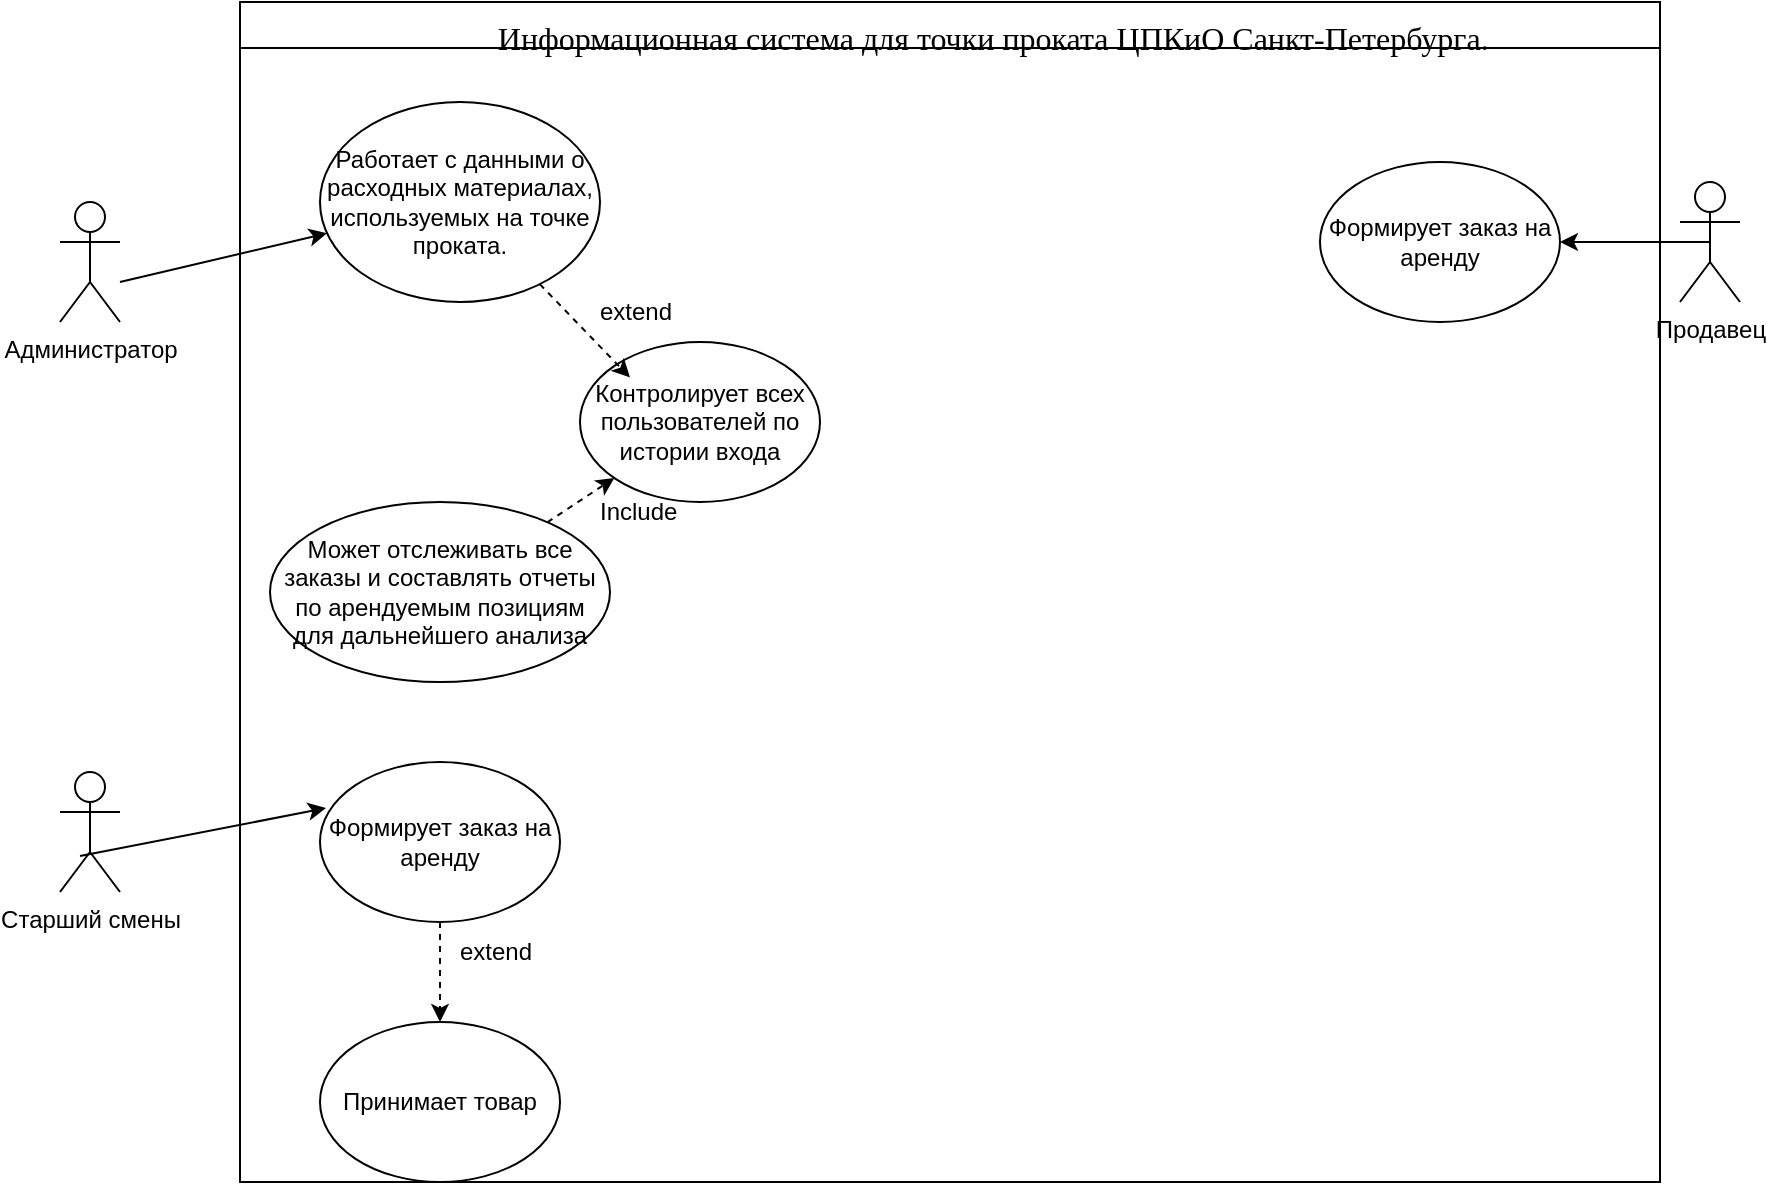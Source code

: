 <mxfile version="24.7.5">
  <diagram name="Страница — 1" id="KLpsNkmg8rh9CQqxTWce">
    <mxGraphModel dx="1941" dy="845" grid="1" gridSize="10" guides="1" tooltips="1" connect="1" arrows="1" fold="1" page="1" pageScale="1" pageWidth="827" pageHeight="1169" math="0" shadow="0">
      <root>
        <mxCell id="0" />
        <mxCell id="1" parent="0" />
        <mxCell id="BFZPNBK2REnB-MUttzsF-2" value="&lt;p style=&quot;line-height: 1px; text-align: left; margin-bottom: 0cm; direction: ltr; background: transparent; font-size: medium; font-weight: 400; text-indent: 1.25cm;&quot; align=&quot;justify&quot;&gt;&lt;font color=&quot;#000000&quot;&gt;&lt;font face=&quot;Times, serif&quot;&gt;Информационная система для точки проката ЦПКиО Санкт-Петербурга.&amp;nbsp;&lt;/font&gt;&lt;/font&gt;&lt;/p&gt;" style="swimlane;whiteSpace=wrap;html=1;" vertex="1" parent="1">
          <mxGeometry x="80" y="140" width="710" height="590" as="geometry" />
        </mxCell>
        <mxCell id="BFZPNBK2REnB-MUttzsF-10" value="Формирует заказ на аренду" style="ellipse;whiteSpace=wrap;html=1;" vertex="1" parent="BFZPNBK2REnB-MUttzsF-2">
          <mxGeometry x="540" y="80" width="120" height="80" as="geometry" />
        </mxCell>
        <mxCell id="BFZPNBK2REnB-MUttzsF-11" value="Формирует заказ на аренду" style="ellipse;whiteSpace=wrap;html=1;" vertex="1" parent="BFZPNBK2REnB-MUttzsF-2">
          <mxGeometry x="40" y="380" width="120" height="80" as="geometry" />
        </mxCell>
        <mxCell id="BFZPNBK2REnB-MUttzsF-12" value="Принимает товар" style="ellipse;whiteSpace=wrap;html=1;" vertex="1" parent="BFZPNBK2REnB-MUttzsF-2">
          <mxGeometry x="40" y="510" width="120" height="80" as="geometry" />
        </mxCell>
        <mxCell id="BFZPNBK2REnB-MUttzsF-13" value="Может отслеживать все заказы и составлять отчеты по арендуемым позициям для дальнейшего анализа" style="ellipse;whiteSpace=wrap;html=1;" vertex="1" parent="BFZPNBK2REnB-MUttzsF-2">
          <mxGeometry x="15" y="250" width="170" height="90" as="geometry" />
        </mxCell>
        <mxCell id="BFZPNBK2REnB-MUttzsF-14" value="Контролирует всех пользователей по истории входа" style="ellipse;whiteSpace=wrap;html=1;" vertex="1" parent="BFZPNBK2REnB-MUttzsF-2">
          <mxGeometry x="170" y="170" width="120" height="80" as="geometry" />
        </mxCell>
        <mxCell id="BFZPNBK2REnB-MUttzsF-15" value="Работает с данными о расходных материалах, используемых на точке проката." style="ellipse;whiteSpace=wrap;html=1;" vertex="1" parent="BFZPNBK2REnB-MUttzsF-2">
          <mxGeometry x="40" y="50" width="140" height="100" as="geometry" />
        </mxCell>
        <mxCell id="BFZPNBK2REnB-MUttzsF-16" value="" style="endArrow=classic;html=1;rounded=0;entryX=0.075;entryY=0.313;entryDx=0;entryDy=0;entryPerimeter=0;dashed=1;" edge="1" parent="BFZPNBK2REnB-MUttzsF-2" source="BFZPNBK2REnB-MUttzsF-15">
          <mxGeometry width="50" height="50" relative="1" as="geometry">
            <mxPoint x="76" y="130.001" as="sourcePoint" />
            <mxPoint x="195" y="187.76" as="targetPoint" />
          </mxGeometry>
        </mxCell>
        <mxCell id="BFZPNBK2REnB-MUttzsF-18" value="" style="endArrow=classic;html=1;rounded=0;dashed=1;" edge="1" parent="BFZPNBK2REnB-MUttzsF-2" source="BFZPNBK2REnB-MUttzsF-13" target="BFZPNBK2REnB-MUttzsF-14">
          <mxGeometry width="50" height="50" relative="1" as="geometry">
            <mxPoint x="61" y="75" as="sourcePoint" />
            <mxPoint x="160" y="157" as="targetPoint" />
          </mxGeometry>
        </mxCell>
        <mxCell id="BFZPNBK2REnB-MUttzsF-20" value="" style="endArrow=classic;html=1;rounded=0;dashed=1;exitX=0.5;exitY=1;exitDx=0;exitDy=0;" edge="1" parent="BFZPNBK2REnB-MUttzsF-2" source="BFZPNBK2REnB-MUttzsF-11" target="BFZPNBK2REnB-MUttzsF-12">
          <mxGeometry width="50" height="50" relative="1" as="geometry">
            <mxPoint x="60" y="433.24" as="sourcePoint" />
            <mxPoint x="105" y="480" as="targetPoint" />
          </mxGeometry>
        </mxCell>
        <mxCell id="BFZPNBK2REnB-MUttzsF-24" value="&lt;p align=&quot;justify&quot; style=&quot;line-height: 100%; text-indent: 1.27cm; margin-bottom: 0cm&quot;&gt;Include&lt;/p&gt;" style="text;whiteSpace=wrap;html=1;" vertex="1" parent="BFZPNBK2REnB-MUttzsF-2">
          <mxGeometry x="130" y="230" width="120" height="60" as="geometry" />
        </mxCell>
        <mxCell id="BFZPNBK2REnB-MUttzsF-25" value="&lt;p align=&quot;justify&quot; style=&quot;line-height: 100%; text-indent: 1.27cm; margin-bottom: 0cm&quot;&gt;extend&lt;/p&gt;" style="text;whiteSpace=wrap;html=1;" vertex="1" parent="BFZPNBK2REnB-MUttzsF-2">
          <mxGeometry x="130" y="130" width="120" height="60" as="geometry" />
        </mxCell>
        <mxCell id="BFZPNBK2REnB-MUttzsF-26" value="&lt;p align=&quot;justify&quot; style=&quot;line-height: 100%; text-indent: 1.27cm; margin-bottom: 0cm&quot;&gt;extend&lt;/p&gt;" style="text;whiteSpace=wrap;html=1;" vertex="1" parent="BFZPNBK2REnB-MUttzsF-2">
          <mxGeometry x="60" y="450" width="120" height="60" as="geometry" />
        </mxCell>
        <mxCell id="BFZPNBK2REnB-MUttzsF-4" value="Администратор" style="shape=umlActor;verticalLabelPosition=bottom;verticalAlign=top;html=1;outlineConnect=0;" vertex="1" parent="1">
          <mxGeometry x="-10" y="240" width="30" height="60" as="geometry" />
        </mxCell>
        <mxCell id="BFZPNBK2REnB-MUttzsF-5" value="Старший смены" style="shape=umlActor;verticalLabelPosition=bottom;verticalAlign=top;html=1;outlineConnect=0;" vertex="1" parent="1">
          <mxGeometry x="-10" y="525" width="30" height="60" as="geometry" />
        </mxCell>
        <mxCell id="BFZPNBK2REnB-MUttzsF-9" value="Продавец" style="shape=umlActor;verticalLabelPosition=bottom;verticalAlign=top;html=1;outlineConnect=0;" vertex="1" parent="1">
          <mxGeometry x="800" y="230" width="30" height="60" as="geometry" />
        </mxCell>
        <mxCell id="BFZPNBK2REnB-MUttzsF-17" value="" style="endArrow=classic;html=1;rounded=0;" edge="1" parent="1" target="BFZPNBK2REnB-MUttzsF-15">
          <mxGeometry width="50" height="50" relative="1" as="geometry">
            <mxPoint x="20" y="280" as="sourcePoint" />
            <mxPoint x="119" y="362" as="targetPoint" />
          </mxGeometry>
        </mxCell>
        <mxCell id="BFZPNBK2REnB-MUttzsF-19" value="" style="endArrow=classic;html=1;rounded=0;entryX=0.025;entryY=0.288;entryDx=0;entryDy=0;entryPerimeter=0;" edge="1" parent="1" target="BFZPNBK2REnB-MUttzsF-11">
          <mxGeometry width="50" height="50" relative="1" as="geometry">
            <mxPoint y="567" as="sourcePoint" />
            <mxPoint x="104" y="543" as="targetPoint" />
          </mxGeometry>
        </mxCell>
        <mxCell id="BFZPNBK2REnB-MUttzsF-21" value="" style="endArrow=classic;html=1;rounded=0;entryX=1;entryY=0.5;entryDx=0;entryDy=0;exitX=0.5;exitY=0.5;exitDx=0;exitDy=0;exitPerimeter=0;" edge="1" parent="1" source="BFZPNBK2REnB-MUttzsF-9" target="BFZPNBK2REnB-MUttzsF-10">
          <mxGeometry width="50" height="50" relative="1" as="geometry">
            <mxPoint x="670" y="244" as="sourcePoint" />
            <mxPoint x="793" y="220" as="targetPoint" />
          </mxGeometry>
        </mxCell>
      </root>
    </mxGraphModel>
  </diagram>
</mxfile>
